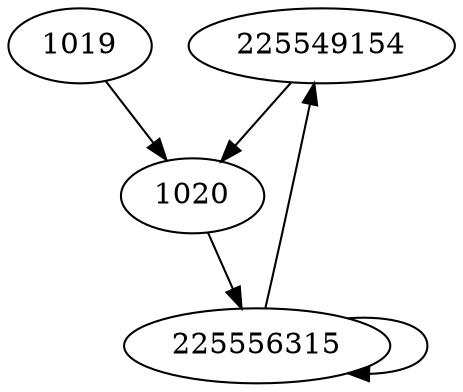 digraph  {
225549154;
225556315;
1020;
1019;
225549154 -> 1020;
225556315 -> 225549154;
225556315 -> 225556315;
1020 -> 225556315;
1019 -> 1020;
}
